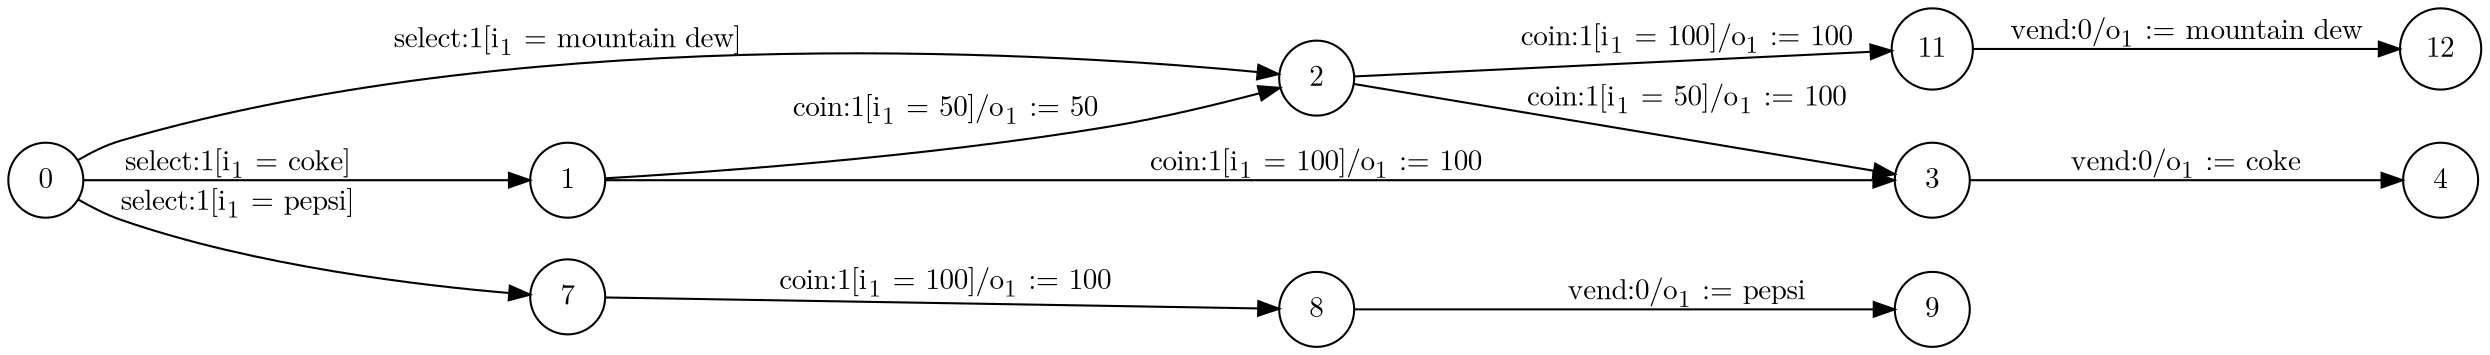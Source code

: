 digraph EFSM{
graph [rankdir="LR", fontname="Latin Modern Math"];
node [color="black", fillcolor="white", shape="circle", style="filled", fontname="Latin Modern Math"];
edge [fontname="Latin Modern Math"];
0->1[label=<select:1&#91;i<sub>1</sub> = coke&#93;>]
0->2[label=<select:1&#91;i<sub>1</sub> = mountain dew&#93;>]
0->7[label=<select:1&#91;i<sub>1</sub> = pepsi&#93;>]
1->2[label=<coin:1&#91;i<sub>1</sub> = 50&#93;/o<sub>1</sub> := 50>]
1->3[label=<coin:1&#91;i<sub>1</sub> = 100&#93;/o<sub>1</sub> := 100>]
11->12[label=<vend:0/o<sub>1</sub> := mountain dew>]
2->11[label=<coin:1&#91;i<sub>1</sub> = 100&#93;/o<sub>1</sub> := 100>]
2->3[label=<coin:1&#91;i<sub>1</sub> = 50&#93;/o<sub>1</sub> := 100>]
3->4[label=<vend:0/o<sub>1</sub> := coke>]
7->8[label=<coin:1&#91;i<sub>1</sub> = 100&#93;/o<sub>1</sub> := 100>]
8->9[label=<vend:0/o<sub>1</sub> := pepsi>]
}